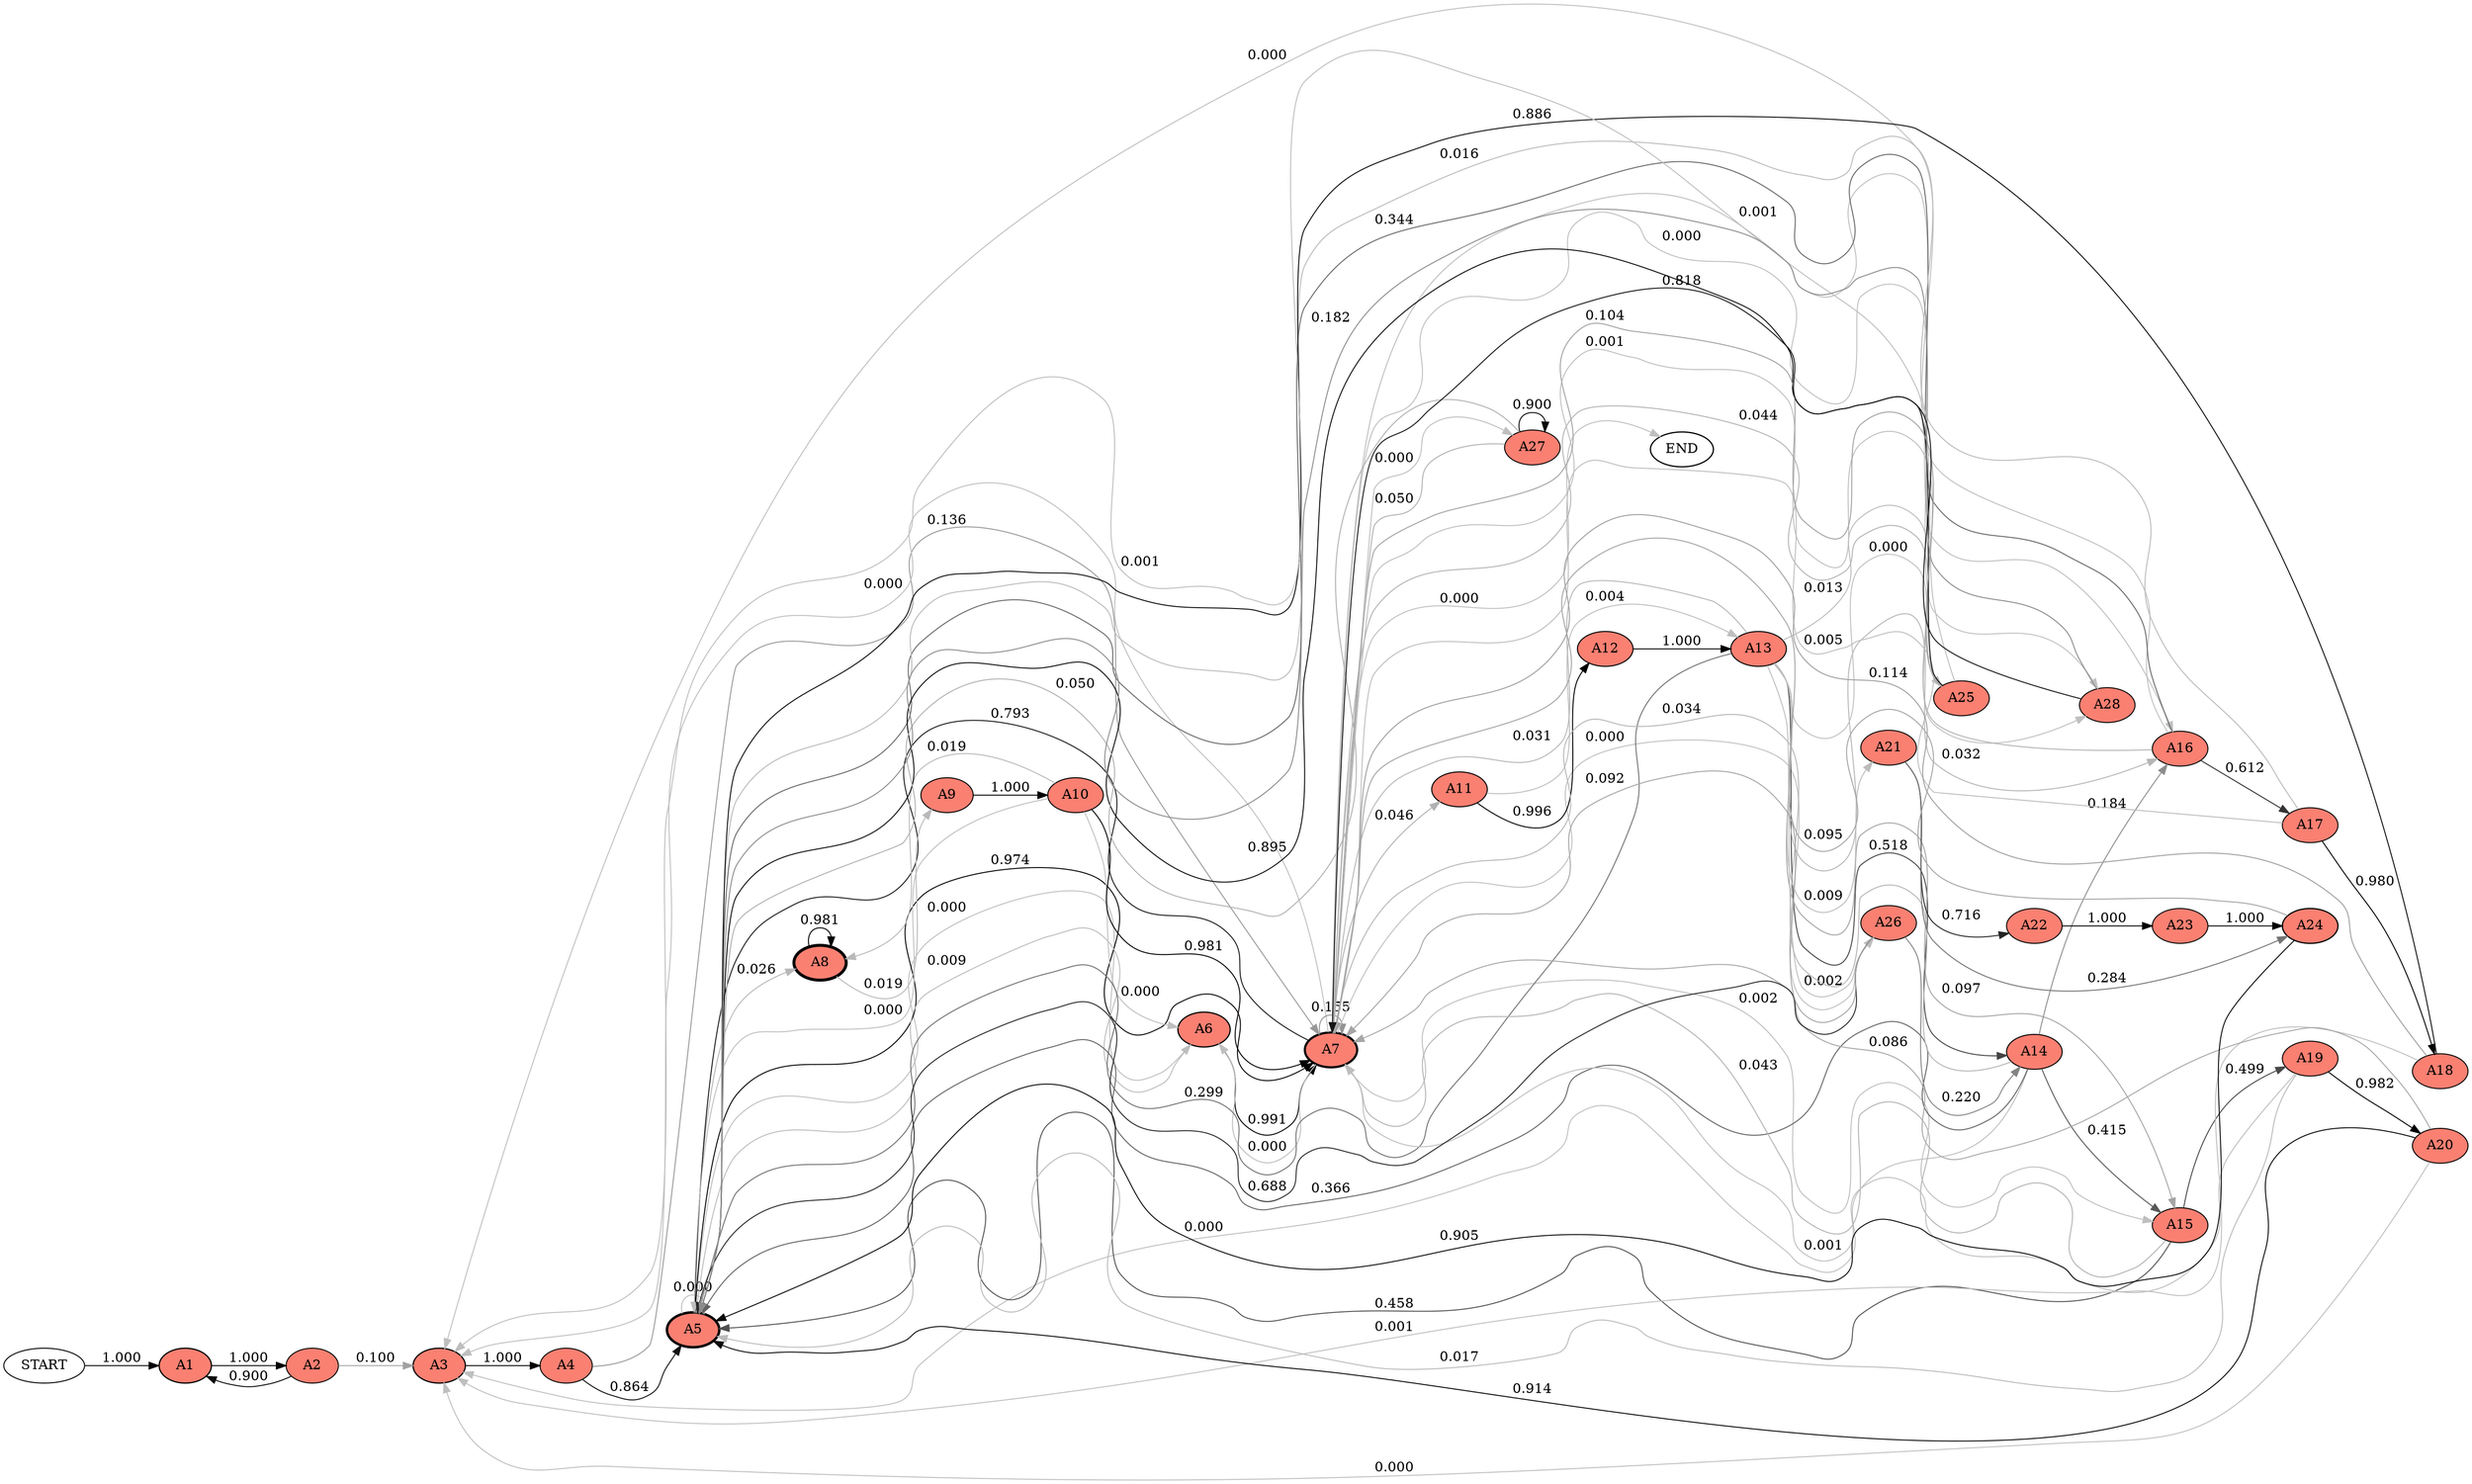 digraph G {
rankdir=LR;
START [color=black, fillcolor="#ffffff", fontcolor=black, penwidth=1.0000041933234702, style=filled];
A1 [color=black, fillcolor="#fa8072", fontcolor=black, penwidth=1.2500524163349707, style=filled];
START -> A1  [color="#000000", fontcolor=black, label="1.000", weight=1.0];
A2 [color=black, fillcolor="#fa8072", fontcolor=black, penwidth=1.0000419330679766, style=filled];
A1 -> A2  [color="#000000", fontcolor=black, label="1.000", weight=1.0];
A2 -> A1  [color="#0b0b0b", fontcolor=black, label="0.900", weight=0.9];
A3 [color=black, fillcolor="#fa8072", fontcolor=black, penwidth=1.2505765542132559, style=filled];
A2 -> A3  [color="#a2a2a2", fontcolor=black, label="0.100", weight=0.1];
A4 [color=black, fillcolor="#fa8072", fontcolor=black, penwidth=1.0004612433706046, style=filled];
A3 -> A4  [color="#000000", fontcolor=black, label="1.000", weight=1.0];
A5 [color=black, fillcolor="#fa8072", fontcolor=black, penwidth=2.5849615903159346, style=filled];
A4 -> A5  [color="#101010", fontcolor=black, label="0.864", weight=0.8636363636363636];
A6 [color=black, fillcolor="#fa8072", fontcolor=black, penwidth=1.2505765542132559, style=filled];
A5 -> A6  [color="#bfbfbf", fontcolor=black, label="0.000", weight=0.001];
A7 [color=black, fillcolor="#fa8072", fontcolor=black, penwidth=2.241575356179271, style=filled];
A6 -> A7  [color="#010101", fontcolor=black, label="0.991", weight=0.990909090909091];
A7 -> A5  [color="#191919", fontcolor=black, label="0.793", weight=0.7933185335384328];
A5 -> A7  [color="#020202", fontcolor=black, label="0.974", weight=0.9738288669226823];
A8 [color=black, fillcolor="#fa8072", fontcolor=black, penwidth=3.0531901988451375, style=filled];
A5 -> A8  [color="#b7b7b7", fontcolor=black, label="0.026", weight=0.025810677794568217];
A8 -> A8  [color="#020202", fontcolor=black, label="0.981", weight=0.981494396379349];
A9 [color=black, fillcolor="#fa8072", fontcolor=black, penwidth=1.031716691203354, style=filled];
A8 -> A9  [color="#b9b9b9", fontcolor=black, label="0.019", weight=0.018505603620650977];
A10 [color=black, fillcolor="#fa8072", fontcolor=black, penwidth=1.031716691203354, style=filled];
A9 -> A10  [color="#000000", fontcolor=black, label="1.000", weight=1.0];
A10 -> A7  [color="#020202", fontcolor=black, label="0.981", weight=0.9807616286730795];
A11 [color=black, fillcolor="#fa8072", fontcolor=black, penwidth=1.066385513616976, style=filled];
A7 -> A11  [color="#b1b1b1", fontcolor=black, label="0.046", weight=0.0464474665547942];
A12 [color=black, fillcolor="#fa8072", fontcolor=black, penwidth=1.066125022183427, style=filled];
A11 -> A12  [color="#000000", fontcolor=black, label="0.996", weight=0.9960484225051747];
A13 [color=black, fillcolor="#fa8072", fontcolor=black, penwidth=1.066385513616976, style=filled];
A12 -> A13  [color="#000000", fontcolor=black, label="1.000", weight=1.0];
A14 [color=black, fillcolor="#fa8072", fontcolor=black, penwidth=1.0346148499337953, style=filled];
A13 -> A14  [color="#444444", fontcolor=black, label="0.518", weight=0.5177193752744151];
A14 -> A5  [color="#626262", fontcolor=black, label="0.366", weight=0.36584188292094144];
A15 [color=black, fillcolor="#fa8072", fontcolor=black, penwidth=1.0240713351828874, style=filled];
A13 -> A15  [color="#a3a3a3", fontcolor=black, label="0.097", weight=0.09734679796776015];
A15 -> A7  [color="#b2b2b2", fontcolor=black, label="0.043", weight=0.043266724587315376];
A13 -> A7  [color="#b6b6b6", fontcolor=black, label="0.031", weight=0.030734491626419117];
A16 [color=black, fillcolor="#fa8072", fontcolor=black, penwidth=1.0104340866954202, style=filled];
A13 -> A16  [color="#b5b5b5", fontcolor=black, label="0.032", weight=0.031675343410901335];
A17 [color=black, fillcolor="#fa8072", fontcolor=black, penwidth=1.0063905147564967, style=filled];
A16 -> A17  [color="#343434", fontcolor=black, label="0.612", weight=0.6122039341629868];
A18 [color=black, fillcolor="#fa8072", fontcolor=black, penwidth=1.0062606949325552, style=filled];
A17 -> A18  [color="#020202", fontcolor=black, label="0.980", weight=0.979672131147541];
A18 -> A7  [color="#9e9e9e", fontcolor=black, label="0.114", weight=0.11378848728246319];
A7 -> A7  [color="#939393", fontcolor=black, label="0.155", weight=0.1545325828555447];
A14 -> A16  [color="#8c8c8c", fontcolor=black, label="0.184", weight=0.183946891973446];
A19 [color=black, fillcolor="#fa8072", fontcolor=black, penwidth=1.0120195974437771, style=filled];
A15 -> A19  [color="#484848", fontcolor=black, label="0.499", weight=0.49869678540399653];
A20 [color=black, fillcolor="#fa8072", fontcolor=black, penwidth=1.0118062746692753, style=filled];
A19 -> A20  [color="#010101", fontcolor=black, label="0.982", weight=0.9822299651567944];
A20 -> A7  [color="#a6a6a6", fontcolor=black, label="0.086", weight=0.08584604469670096];
A14 -> A15  [color="#585858", fontcolor=black, label="0.415", weight=0.4154496077248039];
A16 -> A7  [color="#b2b2b2", fontcolor=black, label="0.044", weight=0.04375752709755119];
A7 -> A16  [color="#bebebe", fontcolor=black, label="0.001", weight=0.0013459655992168927];
A11 -> A13  [color="#bebebe", fontcolor=black, label="0.004", weight=0.003951577494825315];
A21 [color=black, fillcolor="#fa8072", fontcolor=black, penwidth=1.0006205715716923, style=filled];
A13 -> A21  [color="#bcbcbc", fontcolor=black, label="0.009", weight=0.00928307094022455];
A22 [color=black, fillcolor="#fa8072", fontcolor=black, penwidth=1.0004444716698253, style=filled];
A21 -> A22  [color="#242424", fontcolor=black, label="0.716", weight=0.7162162162162162];
A23 [color=black, fillcolor="#fa8072", fontcolor=black, penwidth=1.0004444716698253, style=filled];
A22 -> A23  [color="#000000", fontcolor=black, label="1.000", weight=1.0];
A24 [color=black, fillcolor="#fa8072", fontcolor=black, penwidth=1.2507757144646154, style=filled];
A23 -> A24  [color="#000000", fontcolor=black, label="1.000", weight=1.0];
A24 -> A7  [color="#a3a3a3", fontcolor=black, label="0.095", weight=0.0945945945945946];
A25 [color=black, fillcolor="#fa8072", fontcolor=black, penwidth=1.002946992353419, style=filled];
A7 -> A25  [color="#bebebe", fontcolor=black, label="0.001", weight=0.001459586071878059];
A25 -> A7  [color="#a1a1a1", fontcolor=black, label="0.104", weight=0.10384068278805121];
A13 -> A25  [color="#bbbbbb", fontcolor=black, label="0.013", weight=0.012670137364360535];
A26 [color=black, fillcolor="#fa8072", fontcolor=black, penwidth=1.000591222041865, style=filled];
A13 -> A26  [color="#bebebe", fontcolor=black, label="0.002", weight=0.0019444270212632504];
A26 -> A14  [color="#838383", fontcolor=black, label="0.220", weight=0.2198581560283688];
A17 -> A7  [color="#bdbdbd", fontcolor=black, label="0.005", weight=0.0045901639344262295];
A7 -> A15  [color="#bebebe", fontcolor=black, label="0.002", weight=0.0022170558896191673];
A7 -> A3  [color="#bfbfbf", fontcolor=black, label="0.000", weight=0.001];
A13 -> A5  [color="#717171", fontcolor=black, label="0.299", weight=0.29856363294235716];
A7 -> A26  [color="#bfbfbf", fontcolor=black, label="0.000", weight=0.001];
A26 -> A5  [color="#282828", fontcolor=black, label="0.688", weight=0.6879432624113475];
A10 -> A6  [color="#bfbfbf", fontcolor=black, label="0.000", weight=0.001];
A20 -> A5  [color="#0a0a0a", fontcolor=black, label="0.914", weight=0.9137992195814119];
A16 -> A5  [color="#676767", fontcolor=black, label="0.344", weight=0.3436370935367322];
A18 -> A5  [color="#0d0d0d", fontcolor=black, label="0.886", weight=0.8855421686746988];
A15 -> A5  [color="#505050", fontcolor=black, label="0.458", weight=0.4580364900086881];
A4 -> A7  [color="#989898", fontcolor=black, label="0.136", weight=0.13636363636363635];
A14 -> A7  [color="#b5b5b5", fontcolor=black, label="0.034", weight=0.0343995171997586];
A17 -> A5  [color="#bababa", fontcolor=black, label="0.016", weight=0.015737704918032787];
A10 -> A8  [color="#b9b9b9", fontcolor=black, label="0.019", weight=0.01871129266042957];
A24 -> A5  [color="#0b0b0b", fontcolor=black, label="0.905", weight=0.9054054054054054];
A25 -> A5  [color="#0c0c0c", fontcolor=black, label="0.895", weight=0.8947368421052632];
A21 -> A24  [color="#747474", fontcolor=black, label="0.284", weight=0.28378378378378377];
A5 -> A5  [color="#bfbfbf", fontcolor=black, label="0.000", weight=0.001];
A19 -> A5  [color="#bababa", fontcolor=black, label="0.017", weight=0.016724738675958188];
A26 -> A7  [color="#a4a4a4", fontcolor=black, label="0.092", weight=0.09219858156028368];
A18 -> A3  [color="#bfbfbf", fontcolor=black, label="0.001", weight=0.001];
A19 -> A7  [color="#bebebe", fontcolor=black, label="0.001", weight=0.0010452961672473868];
A6 -> A5  [color="#bcbcbc", fontcolor=black, label="0.009", weight=0.00909090909090909];
A25 -> A3  [color="#bebebe", fontcolor=black, label="0.001", weight=0.001422475106685633];
A20 -> A3  [color="#bfbfbf", fontcolor=black, label="0.000", weight=0.001];
A16 -> A3  [color="#bfbfbf", fontcolor=black, label="0.000", weight=0.001];
A14 -> A3  [color="#bfbfbf", fontcolor=black, label="0.000", weight=0.001];
A10 -> A5  [color="#bfbfbf", fontcolor=black, label="0.000", weight=0.001];
A27 [color=black, fillcolor="#fa8072", fontcolor=black, penwidth=1.0000838657654492, style=filled];
A7 -> A27  [color="#bfbfbf", fontcolor=black, label="0.000", weight=0.001];
A27 -> A27  [color="#0b0b0b", fontcolor=black, label="0.900", weight=0.9];
A27 -> A5  [color="#b0b0b0", fontcolor=black, label="0.050", weight=0.05];
A28 [color=black, fillcolor="#fa8072", fontcolor=black, penwidth=1.0000461263543965, style=filled];
A13 -> A28  [color="#bfbfbf", fontcolor=black, label="0.000", weight=0.001];
A28 -> A5  [color="#8c8c8c", fontcolor=black, label="0.182", weight=0.18181818181818182];
A7 -> A28  [color="#bfbfbf", fontcolor=black, label="0.000", weight=0.001];
A27 -> A7  [color="#b0b0b0", fontcolor=black, label="0.050", weight=0.05];
A28 -> A7  [color="#161616", fontcolor=black, label="0.818", weight=0.8181818181818182];
A7 -> A6  [color="#bfbfbf", fontcolor=black, label="0.000", weight=0.001];
END [color=black, fillcolor="#ffffff", fontcolor=black, penwidth=1.2500052416543377, style=filled];
A7 -> END  [color="#bfbfbf", fontcolor=black, label="0.000", weight=0.001];
}
